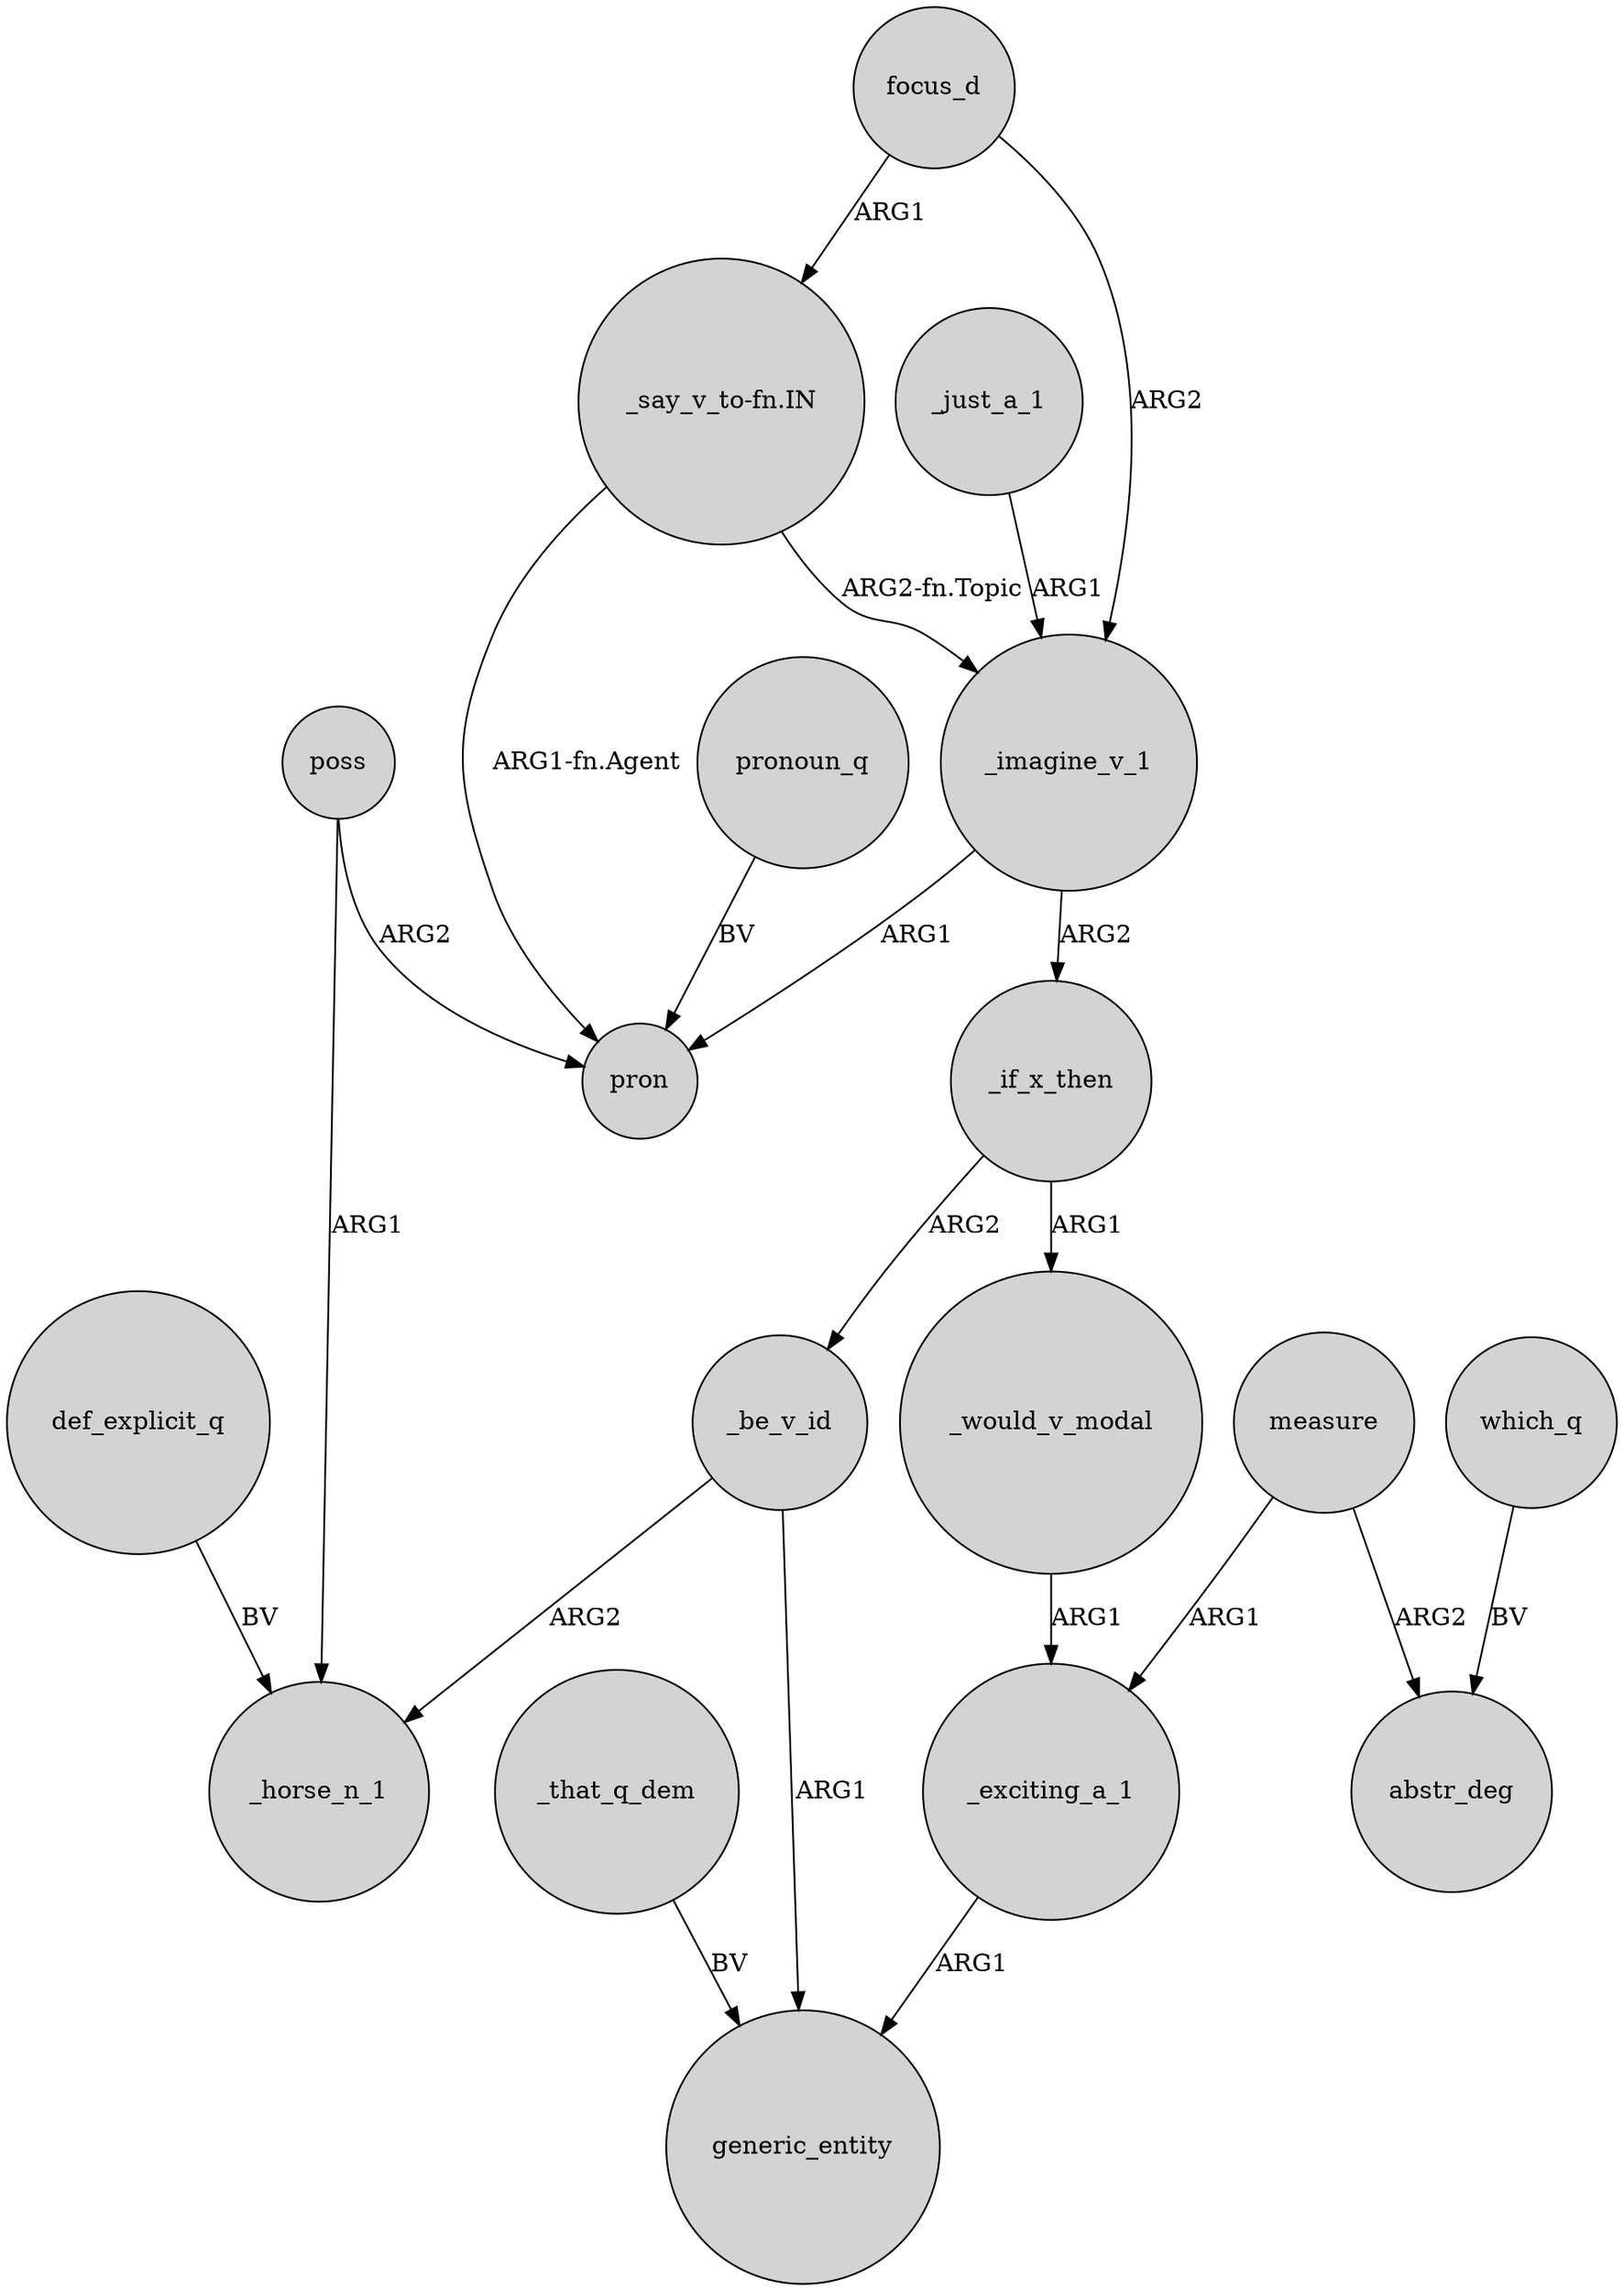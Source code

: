 digraph {
	node [shape=circle style=filled]
	_just_a_1 -> _imagine_v_1 [label=ARG1]
	focus_d -> _imagine_v_1 [label=ARG2]
	measure -> abstr_deg [label=ARG2]
	poss -> pron [label=ARG2]
	_that_q_dem -> generic_entity [label=BV]
	def_explicit_q -> _horse_n_1 [label=BV]
	_be_v_id -> generic_entity [label=ARG1]
	_imagine_v_1 -> pron [label=ARG1]
	_be_v_id -> _horse_n_1 [label=ARG2]
	_if_x_then -> _be_v_id [label=ARG2]
	pronoun_q -> pron [label=BV]
	_would_v_modal -> _exciting_a_1 [label=ARG1]
	which_q -> abstr_deg [label=BV]
	_exciting_a_1 -> generic_entity [label=ARG1]
	"_say_v_to-fn.IN" -> pron [label="ARG1-fn.Agent"]
	_imagine_v_1 -> _if_x_then [label=ARG2]
	poss -> _horse_n_1 [label=ARG1]
	measure -> _exciting_a_1 [label=ARG1]
	_if_x_then -> _would_v_modal [label=ARG1]
	"_say_v_to-fn.IN" -> _imagine_v_1 [label="ARG2-fn.Topic"]
	focus_d -> "_say_v_to-fn.IN" [label=ARG1]
}
